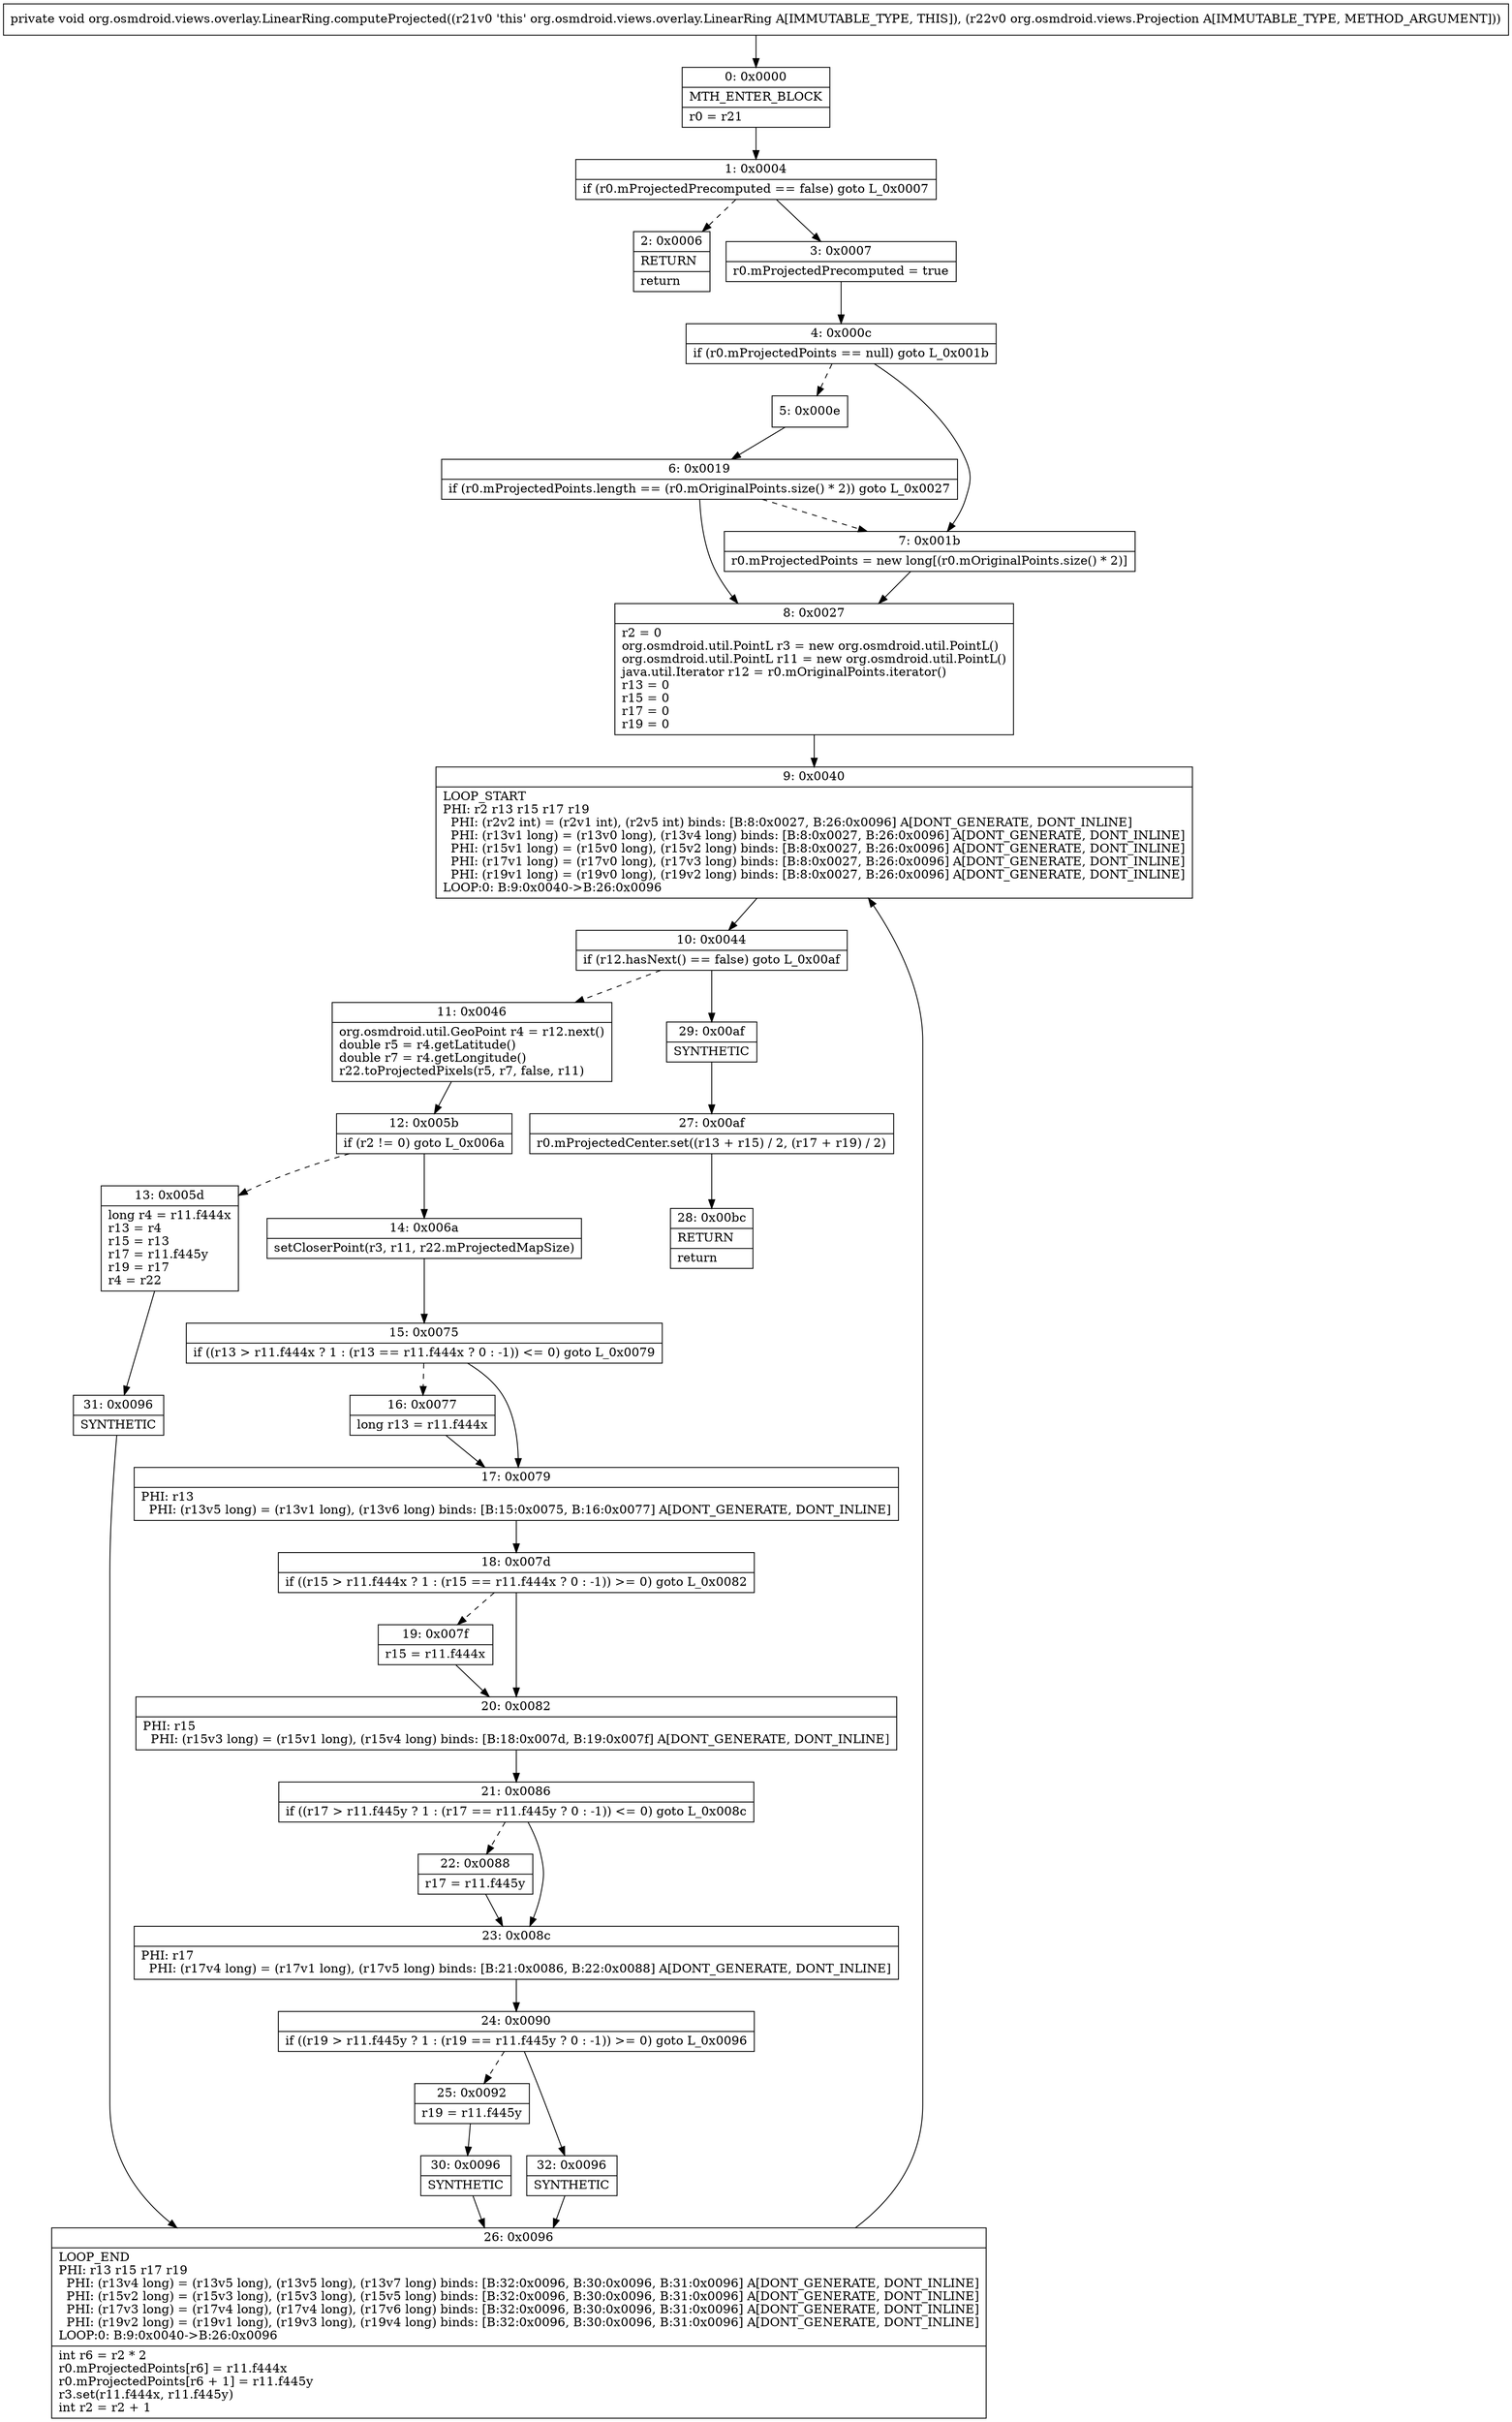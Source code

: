 digraph "CFG fororg.osmdroid.views.overlay.LinearRing.computeProjected(Lorg\/osmdroid\/views\/Projection;)V" {
Node_0 [shape=record,label="{0\:\ 0x0000|MTH_ENTER_BLOCK\l|r0 = r21\l}"];
Node_1 [shape=record,label="{1\:\ 0x0004|if (r0.mProjectedPrecomputed == false) goto L_0x0007\l}"];
Node_2 [shape=record,label="{2\:\ 0x0006|RETURN\l|return\l}"];
Node_3 [shape=record,label="{3\:\ 0x0007|r0.mProjectedPrecomputed = true\l}"];
Node_4 [shape=record,label="{4\:\ 0x000c|if (r0.mProjectedPoints == null) goto L_0x001b\l}"];
Node_5 [shape=record,label="{5\:\ 0x000e}"];
Node_6 [shape=record,label="{6\:\ 0x0019|if (r0.mProjectedPoints.length == (r0.mOriginalPoints.size() * 2)) goto L_0x0027\l}"];
Node_7 [shape=record,label="{7\:\ 0x001b|r0.mProjectedPoints = new long[(r0.mOriginalPoints.size() * 2)]\l}"];
Node_8 [shape=record,label="{8\:\ 0x0027|r2 = 0\lorg.osmdroid.util.PointL r3 = new org.osmdroid.util.PointL()\lorg.osmdroid.util.PointL r11 = new org.osmdroid.util.PointL()\ljava.util.Iterator r12 = r0.mOriginalPoints.iterator()\lr13 = 0\lr15 = 0\lr17 = 0\lr19 = 0\l}"];
Node_9 [shape=record,label="{9\:\ 0x0040|LOOP_START\lPHI: r2 r13 r15 r17 r19 \l  PHI: (r2v2 int) = (r2v1 int), (r2v5 int) binds: [B:8:0x0027, B:26:0x0096] A[DONT_GENERATE, DONT_INLINE]\l  PHI: (r13v1 long) = (r13v0 long), (r13v4 long) binds: [B:8:0x0027, B:26:0x0096] A[DONT_GENERATE, DONT_INLINE]\l  PHI: (r15v1 long) = (r15v0 long), (r15v2 long) binds: [B:8:0x0027, B:26:0x0096] A[DONT_GENERATE, DONT_INLINE]\l  PHI: (r17v1 long) = (r17v0 long), (r17v3 long) binds: [B:8:0x0027, B:26:0x0096] A[DONT_GENERATE, DONT_INLINE]\l  PHI: (r19v1 long) = (r19v0 long), (r19v2 long) binds: [B:8:0x0027, B:26:0x0096] A[DONT_GENERATE, DONT_INLINE]\lLOOP:0: B:9:0x0040\-\>B:26:0x0096\l}"];
Node_10 [shape=record,label="{10\:\ 0x0044|if (r12.hasNext() == false) goto L_0x00af\l}"];
Node_11 [shape=record,label="{11\:\ 0x0046|org.osmdroid.util.GeoPoint r4 = r12.next()\ldouble r5 = r4.getLatitude()\ldouble r7 = r4.getLongitude()\lr22.toProjectedPixels(r5, r7, false, r11)\l}"];
Node_12 [shape=record,label="{12\:\ 0x005b|if (r2 != 0) goto L_0x006a\l}"];
Node_13 [shape=record,label="{13\:\ 0x005d|long r4 = r11.f444x\lr13 = r4\lr15 = r13\lr17 = r11.f445y\lr19 = r17\lr4 = r22\l}"];
Node_14 [shape=record,label="{14\:\ 0x006a|setCloserPoint(r3, r11, r22.mProjectedMapSize)\l}"];
Node_15 [shape=record,label="{15\:\ 0x0075|if ((r13 \> r11.f444x ? 1 : (r13 == r11.f444x ? 0 : \-1)) \<= 0) goto L_0x0079\l}"];
Node_16 [shape=record,label="{16\:\ 0x0077|long r13 = r11.f444x\l}"];
Node_17 [shape=record,label="{17\:\ 0x0079|PHI: r13 \l  PHI: (r13v5 long) = (r13v1 long), (r13v6 long) binds: [B:15:0x0075, B:16:0x0077] A[DONT_GENERATE, DONT_INLINE]\l}"];
Node_18 [shape=record,label="{18\:\ 0x007d|if ((r15 \> r11.f444x ? 1 : (r15 == r11.f444x ? 0 : \-1)) \>= 0) goto L_0x0082\l}"];
Node_19 [shape=record,label="{19\:\ 0x007f|r15 = r11.f444x\l}"];
Node_20 [shape=record,label="{20\:\ 0x0082|PHI: r15 \l  PHI: (r15v3 long) = (r15v1 long), (r15v4 long) binds: [B:18:0x007d, B:19:0x007f] A[DONT_GENERATE, DONT_INLINE]\l}"];
Node_21 [shape=record,label="{21\:\ 0x0086|if ((r17 \> r11.f445y ? 1 : (r17 == r11.f445y ? 0 : \-1)) \<= 0) goto L_0x008c\l}"];
Node_22 [shape=record,label="{22\:\ 0x0088|r17 = r11.f445y\l}"];
Node_23 [shape=record,label="{23\:\ 0x008c|PHI: r17 \l  PHI: (r17v4 long) = (r17v1 long), (r17v5 long) binds: [B:21:0x0086, B:22:0x0088] A[DONT_GENERATE, DONT_INLINE]\l}"];
Node_24 [shape=record,label="{24\:\ 0x0090|if ((r19 \> r11.f445y ? 1 : (r19 == r11.f445y ? 0 : \-1)) \>= 0) goto L_0x0096\l}"];
Node_25 [shape=record,label="{25\:\ 0x0092|r19 = r11.f445y\l}"];
Node_26 [shape=record,label="{26\:\ 0x0096|LOOP_END\lPHI: r13 r15 r17 r19 \l  PHI: (r13v4 long) = (r13v5 long), (r13v5 long), (r13v7 long) binds: [B:32:0x0096, B:30:0x0096, B:31:0x0096] A[DONT_GENERATE, DONT_INLINE]\l  PHI: (r15v2 long) = (r15v3 long), (r15v3 long), (r15v5 long) binds: [B:32:0x0096, B:30:0x0096, B:31:0x0096] A[DONT_GENERATE, DONT_INLINE]\l  PHI: (r17v3 long) = (r17v4 long), (r17v4 long), (r17v6 long) binds: [B:32:0x0096, B:30:0x0096, B:31:0x0096] A[DONT_GENERATE, DONT_INLINE]\l  PHI: (r19v2 long) = (r19v1 long), (r19v3 long), (r19v4 long) binds: [B:32:0x0096, B:30:0x0096, B:31:0x0096] A[DONT_GENERATE, DONT_INLINE]\lLOOP:0: B:9:0x0040\-\>B:26:0x0096\l|int r6 = r2 * 2\lr0.mProjectedPoints[r6] = r11.f444x\lr0.mProjectedPoints[r6 + 1] = r11.f445y\lr3.set(r11.f444x, r11.f445y)\lint r2 = r2 + 1\l}"];
Node_27 [shape=record,label="{27\:\ 0x00af|r0.mProjectedCenter.set((r13 + r15) \/ 2, (r17 + r19) \/ 2)\l}"];
Node_28 [shape=record,label="{28\:\ 0x00bc|RETURN\l|return\l}"];
Node_29 [shape=record,label="{29\:\ 0x00af|SYNTHETIC\l}"];
Node_30 [shape=record,label="{30\:\ 0x0096|SYNTHETIC\l}"];
Node_31 [shape=record,label="{31\:\ 0x0096|SYNTHETIC\l}"];
Node_32 [shape=record,label="{32\:\ 0x0096|SYNTHETIC\l}"];
MethodNode[shape=record,label="{private void org.osmdroid.views.overlay.LinearRing.computeProjected((r21v0 'this' org.osmdroid.views.overlay.LinearRing A[IMMUTABLE_TYPE, THIS]), (r22v0 org.osmdroid.views.Projection A[IMMUTABLE_TYPE, METHOD_ARGUMENT])) }"];
MethodNode -> Node_0;
Node_0 -> Node_1;
Node_1 -> Node_2[style=dashed];
Node_1 -> Node_3;
Node_3 -> Node_4;
Node_4 -> Node_5[style=dashed];
Node_4 -> Node_7;
Node_5 -> Node_6;
Node_6 -> Node_7[style=dashed];
Node_6 -> Node_8;
Node_7 -> Node_8;
Node_8 -> Node_9;
Node_9 -> Node_10;
Node_10 -> Node_11[style=dashed];
Node_10 -> Node_29;
Node_11 -> Node_12;
Node_12 -> Node_13[style=dashed];
Node_12 -> Node_14;
Node_13 -> Node_31;
Node_14 -> Node_15;
Node_15 -> Node_16[style=dashed];
Node_15 -> Node_17;
Node_16 -> Node_17;
Node_17 -> Node_18;
Node_18 -> Node_19[style=dashed];
Node_18 -> Node_20;
Node_19 -> Node_20;
Node_20 -> Node_21;
Node_21 -> Node_22[style=dashed];
Node_21 -> Node_23;
Node_22 -> Node_23;
Node_23 -> Node_24;
Node_24 -> Node_25[style=dashed];
Node_24 -> Node_32;
Node_25 -> Node_30;
Node_26 -> Node_9;
Node_27 -> Node_28;
Node_29 -> Node_27;
Node_30 -> Node_26;
Node_31 -> Node_26;
Node_32 -> Node_26;
}


